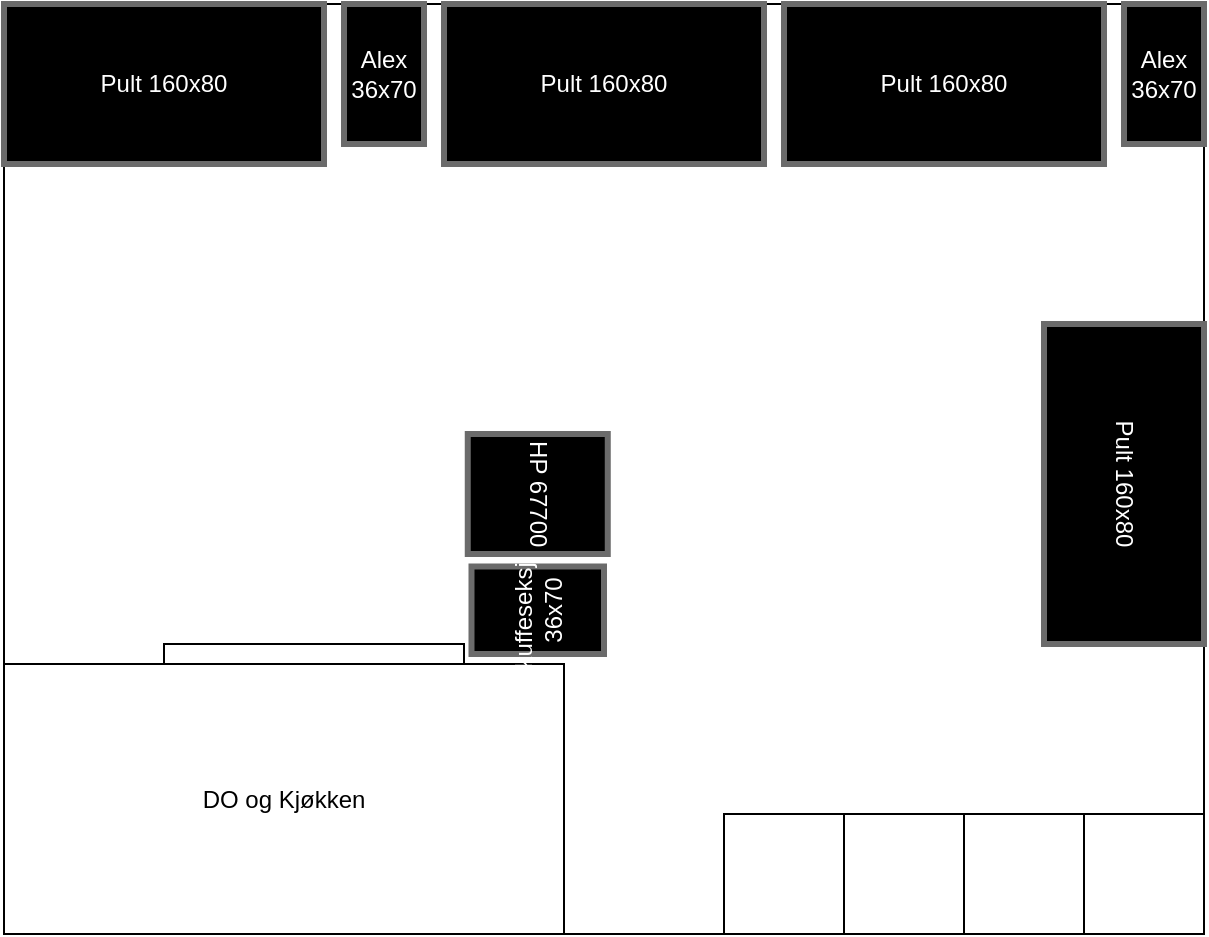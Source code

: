 <mxfile version="21.7.2" type="github">
  <diagram name="Page-1" id="4DINRk2LaHxPd33yMJ1C">
    <mxGraphModel dx="1112" dy="681" grid="1" gridSize="10" guides="1" tooltips="1" connect="1" arrows="1" fold="1" page="1" pageScale="1" pageWidth="850" pageHeight="1100" math="0" shadow="0">
      <root>
        <mxCell id="0" />
        <mxCell id="1" parent="0" />
        <mxCell id="z2qyfkpqwB943ycXuCiq-10" value="" style="rounded=0;whiteSpace=wrap;html=1;fillColor=none;" vertex="1" parent="1">
          <mxGeometry x="110" y="120" width="600" height="465" as="geometry" />
        </mxCell>
        <mxCell id="z2qyfkpqwB943ycXuCiq-1" value="Pult 160x80" style="rounded=0;whiteSpace=wrap;html=1;fillColor=#000000;strokeColor=#6b6b6b;strokeWidth=3;fontColor=#FFFFFF;rotation=0;" vertex="1" parent="1">
          <mxGeometry x="110" y="120" width="160" height="80" as="geometry" />
        </mxCell>
        <mxCell id="z2qyfkpqwB943ycXuCiq-3" value="Pult 160x80" style="rounded=0;whiteSpace=wrap;html=1;fillColor=#000000;strokeColor=#6b6b6b;strokeWidth=3;fontColor=#FFFFFF;" vertex="1" parent="1">
          <mxGeometry x="330" y="120" width="160" height="80" as="geometry" />
        </mxCell>
        <mxCell id="z2qyfkpqwB943ycXuCiq-4" value="Pult 160x80" style="rounded=0;whiteSpace=wrap;html=1;fillColor=#000000;strokeColor=#6b6b6b;strokeWidth=3;fontColor=#FFFFFF;rotation=0;" vertex="1" parent="1">
          <mxGeometry x="500" y="120" width="160" height="80" as="geometry" />
        </mxCell>
        <mxCell id="z2qyfkpqwB943ycXuCiq-5" value="Pult 160x80" style="rounded=0;whiteSpace=wrap;html=1;fillColor=#000000;strokeColor=#6b6b6b;strokeWidth=3;fontColor=#FFFFFF;rotation=90;" vertex="1" parent="1">
          <mxGeometry x="590" y="320" width="160" height="80" as="geometry" />
        </mxCell>
        <mxCell id="z2qyfkpqwB943ycXuCiq-7" value="Alex&lt;br&gt;36x70" style="rounded=0;whiteSpace=wrap;html=1;fillColor=#000000;strokeColor=#6b6b6b;strokeWidth=3;fontColor=#FFFFFF;" vertex="1" parent="1">
          <mxGeometry x="280" y="120" width="40" height="70" as="geometry" />
        </mxCell>
        <mxCell id="z2qyfkpqwB943ycXuCiq-8" value="Alex&lt;br&gt;36x70" style="rounded=0;whiteSpace=wrap;html=1;fillColor=#000000;strokeColor=#6b6b6b;strokeWidth=3;fontColor=#FFFFFF;" vertex="1" parent="1">
          <mxGeometry x="670" y="120" width="40" height="70" as="geometry" />
        </mxCell>
        <mxCell id="z2qyfkpqwB943ycXuCiq-12" value="" style="rounded=0;whiteSpace=wrap;html=1;" vertex="1" parent="1">
          <mxGeometry x="650" y="525" width="60" height="60" as="geometry" />
        </mxCell>
        <mxCell id="z2qyfkpqwB943ycXuCiq-13" value="" style="rounded=0;whiteSpace=wrap;html=1;" vertex="1" parent="1">
          <mxGeometry x="590" y="525" width="60" height="60" as="geometry" />
        </mxCell>
        <mxCell id="z2qyfkpqwB943ycXuCiq-14" value="" style="rounded=0;whiteSpace=wrap;html=1;" vertex="1" parent="1">
          <mxGeometry x="530" y="525" width="60" height="60" as="geometry" />
        </mxCell>
        <mxCell id="z2qyfkpqwB943ycXuCiq-15" value="" style="rounded=0;whiteSpace=wrap;html=1;" vertex="1" parent="1">
          <mxGeometry x="470" y="525" width="60" height="60" as="geometry" />
        </mxCell>
        <mxCell id="z2qyfkpqwB943ycXuCiq-17" value="DO og Kjøkken" style="rounded=0;whiteSpace=wrap;html=1;" vertex="1" parent="1">
          <mxGeometry x="110" y="450" width="280" height="135" as="geometry" />
        </mxCell>
        <mxCell id="z2qyfkpqwB943ycXuCiq-18" value="Skuffeseksjon&lt;br&gt;36x70" style="rounded=0;whiteSpace=wrap;html=1;fillColor=#000000;strokeColor=#6b6b6b;strokeWidth=3;fontColor=#FFFFFF;rotation=-90;" vertex="1" parent="1">
          <mxGeometry x="355" y="390" width="43.75" height="66.25" as="geometry" />
        </mxCell>
        <mxCell id="z2qyfkpqwB943ycXuCiq-19" value="HP 67700" style="rounded=0;whiteSpace=wrap;html=1;fillColor=#000000;strokeColor=#6b6b6b;strokeWidth=3;fontColor=#FFFFFF;rotation=90;" vertex="1" parent="1">
          <mxGeometry x="346.88" y="330" width="60" height="70" as="geometry" />
        </mxCell>
        <mxCell id="z2qyfkpqwB943ycXuCiq-20" value="" style="rounded=0;whiteSpace=wrap;html=1;" vertex="1" parent="1">
          <mxGeometry x="190" y="440" width="150" height="10" as="geometry" />
        </mxCell>
      </root>
    </mxGraphModel>
  </diagram>
</mxfile>
